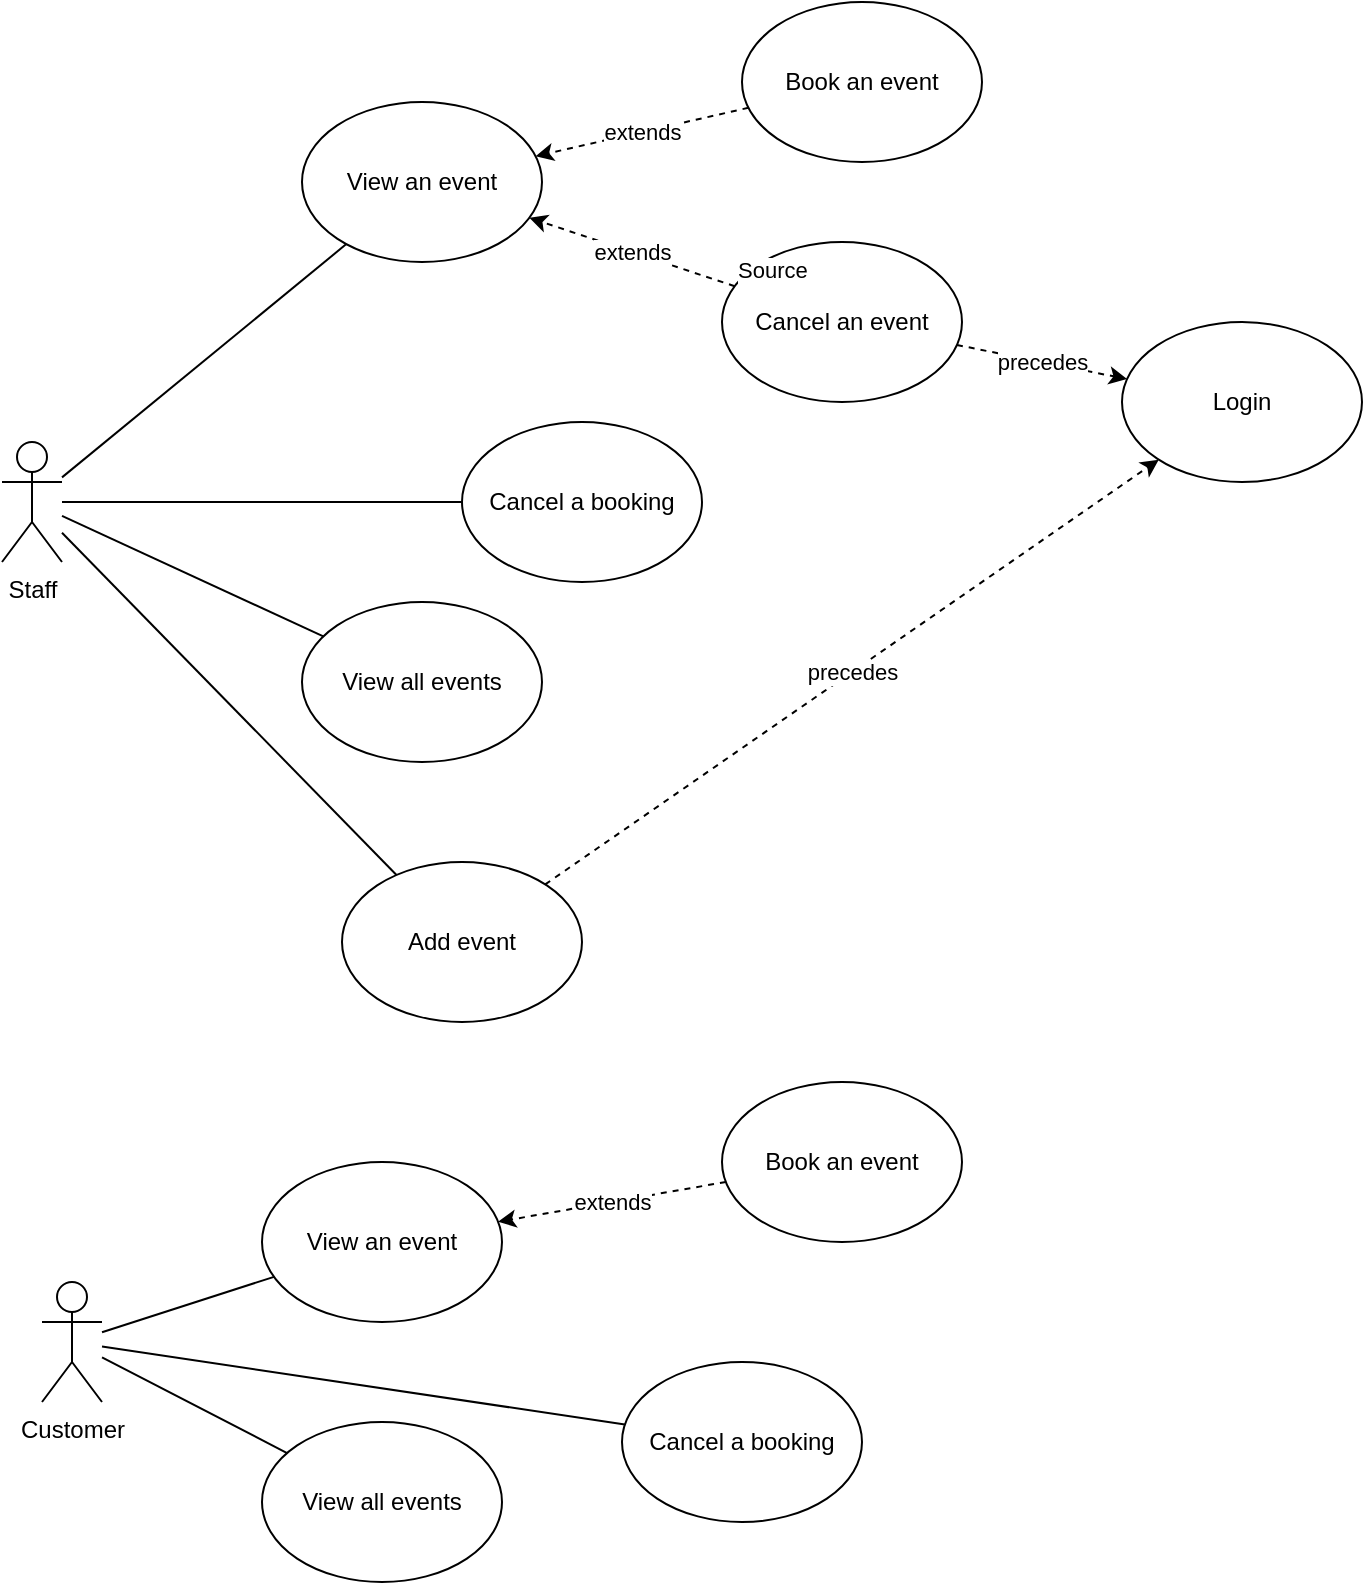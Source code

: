 <mxfile version="20.5.1" type="device"><diagram id="p20byLgM8ctyM5NaOM6W" name="Page-1"><mxGraphModel dx="1355" dy="764" grid="1" gridSize="10" guides="1" tooltips="1" connect="1" arrows="1" fold="1" page="1" pageScale="1" pageWidth="827" pageHeight="1169" math="0" shadow="0"><root><mxCell id="0"/><mxCell id="1" parent="0"/><mxCell id="U1j2QVX-KV-ZM267J627-1" value="Staff" style="shape=umlActor;verticalLabelPosition=bottom;verticalAlign=top;html=1;outlineConnect=0;" vertex="1" parent="1"><mxGeometry x="60" y="240" width="30" height="60" as="geometry"/></mxCell><mxCell id="U1j2QVX-KV-ZM267J627-2" value="View an event" style="ellipse;whiteSpace=wrap;html=1;" vertex="1" parent="1"><mxGeometry x="210" y="70" width="120" height="80" as="geometry"/></mxCell><mxCell id="U1j2QVX-KV-ZM267J627-3" value="Cancel an event" style="ellipse;whiteSpace=wrap;html=1;" vertex="1" parent="1"><mxGeometry x="420" y="140" width="120" height="80" as="geometry"/></mxCell><mxCell id="U1j2QVX-KV-ZM267J627-4" value="Book an event" style="ellipse;whiteSpace=wrap;html=1;" vertex="1" parent="1"><mxGeometry x="430" y="20" width="120" height="80" as="geometry"/></mxCell><mxCell id="U1j2QVX-KV-ZM267J627-5" value="View all events" style="ellipse;whiteSpace=wrap;html=1;" vertex="1" parent="1"><mxGeometry x="210" y="320" width="120" height="80" as="geometry"/></mxCell><mxCell id="U1j2QVX-KV-ZM267J627-6" value="Login" style="ellipse;whiteSpace=wrap;html=1;" vertex="1" parent="1"><mxGeometry x="620" y="180" width="120" height="80" as="geometry"/></mxCell><mxCell id="U1j2QVX-KV-ZM267J627-7" value="Add event" style="ellipse;whiteSpace=wrap;html=1;" vertex="1" parent="1"><mxGeometry x="230" y="450" width="120" height="80" as="geometry"/></mxCell><mxCell id="U1j2QVX-KV-ZM267J627-8" value="Cancel a booking" style="ellipse;whiteSpace=wrap;html=1;" vertex="1" parent="1"><mxGeometry x="290" y="230" width="120" height="80" as="geometry"/></mxCell><mxCell id="U1j2QVX-KV-ZM267J627-9" value="" style="endArrow=none;html=1;rounded=0;" edge="1" parent="1" source="U1j2QVX-KV-ZM267J627-1" target="U1j2QVX-KV-ZM267J627-2"><mxGeometry width="50" height="50" relative="1" as="geometry"><mxPoint x="180" y="270" as="sourcePoint"/><mxPoint x="440" y="370" as="targetPoint"/></mxGeometry></mxCell><mxCell id="U1j2QVX-KV-ZM267J627-10" value="" style="endArrow=classic;html=1;rounded=0;dashed=1;" edge="1" parent="1" source="U1j2QVX-KV-ZM267J627-4" target="U1j2QVX-KV-ZM267J627-2"><mxGeometry relative="1" as="geometry"><mxPoint x="480" y="80" as="sourcePoint"/><mxPoint x="580" y="80" as="targetPoint"/></mxGeometry></mxCell><mxCell id="U1j2QVX-KV-ZM267J627-11" value="extends" style="edgeLabel;resizable=0;html=1;align=center;verticalAlign=middle;" connectable="0" vertex="1" parent="U1j2QVX-KV-ZM267J627-10"><mxGeometry relative="1" as="geometry"/></mxCell><mxCell id="U1j2QVX-KV-ZM267J627-12" value="" style="endArrow=classic;html=1;rounded=0;dashed=1;" edge="1" parent="1" source="U1j2QVX-KV-ZM267J627-3" target="U1j2QVX-KV-ZM267J627-2"><mxGeometry relative="1" as="geometry"><mxPoint x="330" y="400" as="sourcePoint"/><mxPoint x="490" y="400" as="targetPoint"/></mxGeometry></mxCell><mxCell id="U1j2QVX-KV-ZM267J627-13" value="extends" style="edgeLabel;resizable=0;html=1;align=center;verticalAlign=middle;" connectable="0" vertex="1" parent="U1j2QVX-KV-ZM267J627-12"><mxGeometry relative="1" as="geometry"/></mxCell><mxCell id="U1j2QVX-KV-ZM267J627-14" value="Source" style="edgeLabel;resizable=0;html=1;align=left;verticalAlign=bottom;" connectable="0" vertex="1" parent="U1j2QVX-KV-ZM267J627-12"><mxGeometry x="-1" relative="1" as="geometry"/></mxCell><mxCell id="U1j2QVX-KV-ZM267J627-16" value="" style="endArrow=none;html=1;rounded=0;" edge="1" parent="1" source="U1j2QVX-KV-ZM267J627-1" target="U1j2QVX-KV-ZM267J627-7"><mxGeometry width="50" height="50" relative="1" as="geometry"><mxPoint x="80" y="500" as="sourcePoint"/><mxPoint x="130" y="450" as="targetPoint"/></mxGeometry></mxCell><mxCell id="U1j2QVX-KV-ZM267J627-22" value="" style="endArrow=classic;html=1;rounded=0;dashed=1;" edge="1" parent="1" source="U1j2QVX-KV-ZM267J627-3" target="U1j2QVX-KV-ZM267J627-6"><mxGeometry relative="1" as="geometry"><mxPoint x="360" y="400" as="sourcePoint"/><mxPoint x="460" y="400" as="targetPoint"/></mxGeometry></mxCell><mxCell id="U1j2QVX-KV-ZM267J627-23" value="precedes" style="edgeLabel;resizable=0;html=1;align=center;verticalAlign=middle;" connectable="0" vertex="1" parent="U1j2QVX-KV-ZM267J627-22"><mxGeometry relative="1" as="geometry"/></mxCell><mxCell id="U1j2QVX-KV-ZM267J627-24" value="" style="endArrow=classic;html=1;rounded=0;dashed=1;" edge="1" parent="1" source="U1j2QVX-KV-ZM267J627-7" target="U1j2QVX-KV-ZM267J627-6"><mxGeometry relative="1" as="geometry"><mxPoint x="360" y="400" as="sourcePoint"/><mxPoint x="460" y="400" as="targetPoint"/></mxGeometry></mxCell><mxCell id="U1j2QVX-KV-ZM267J627-25" value="precedes" style="edgeLabel;resizable=0;html=1;align=center;verticalAlign=middle;" connectable="0" vertex="1" parent="U1j2QVX-KV-ZM267J627-24"><mxGeometry relative="1" as="geometry"/></mxCell><mxCell id="U1j2QVX-KV-ZM267J627-28" value="" style="endArrow=none;html=1;rounded=0;" edge="1" parent="1" source="U1j2QVX-KV-ZM267J627-1" target="U1j2QVX-KV-ZM267J627-5"><mxGeometry width="50" height="50" relative="1" as="geometry"><mxPoint x="390" y="390" as="sourcePoint"/><mxPoint x="440" y="340" as="targetPoint"/></mxGeometry></mxCell><mxCell id="U1j2QVX-KV-ZM267J627-29" value="Customer" style="shape=umlActor;verticalLabelPosition=bottom;verticalAlign=top;html=1;outlineConnect=0;" vertex="1" parent="1"><mxGeometry x="80" y="660" width="30" height="60" as="geometry"/></mxCell><mxCell id="U1j2QVX-KV-ZM267J627-32" value="View an event" style="ellipse;whiteSpace=wrap;html=1;" vertex="1" parent="1"><mxGeometry x="190" y="600" width="120" height="80" as="geometry"/></mxCell><mxCell id="U1j2QVX-KV-ZM267J627-33" value="Book an event" style="ellipse;whiteSpace=wrap;html=1;" vertex="1" parent="1"><mxGeometry x="420" y="560" width="120" height="80" as="geometry"/></mxCell><mxCell id="U1j2QVX-KV-ZM267J627-34" value="Cancel a booking" style="ellipse;whiteSpace=wrap;html=1;" vertex="1" parent="1"><mxGeometry x="370" y="700" width="120" height="80" as="geometry"/></mxCell><mxCell id="U1j2QVX-KV-ZM267J627-35" value="View all events" style="ellipse;whiteSpace=wrap;html=1;" vertex="1" parent="1"><mxGeometry x="190" y="730" width="120" height="80" as="geometry"/></mxCell><mxCell id="U1j2QVX-KV-ZM267J627-36" value="" style="endArrow=none;html=1;rounded=0;" edge="1" parent="1" source="U1j2QVX-KV-ZM267J627-29" target="U1j2QVX-KV-ZM267J627-32"><mxGeometry width="50" height="50" relative="1" as="geometry"><mxPoint x="370" y="490" as="sourcePoint"/><mxPoint x="420" y="440" as="targetPoint"/></mxGeometry></mxCell><mxCell id="U1j2QVX-KV-ZM267J627-37" value="" style="endArrow=none;html=1;rounded=0;" edge="1" parent="1" source="U1j2QVX-KV-ZM267J627-29" target="U1j2QVX-KV-ZM267J627-35"><mxGeometry width="50" height="50" relative="1" as="geometry"><mxPoint x="150" y="710" as="sourcePoint"/><mxPoint x="420" y="440" as="targetPoint"/></mxGeometry></mxCell><mxCell id="U1j2QVX-KV-ZM267J627-38" value="" style="endArrow=none;html=1;rounded=0;" edge="1" parent="1" source="U1j2QVX-KV-ZM267J627-1" target="U1j2QVX-KV-ZM267J627-8"><mxGeometry width="50" height="50" relative="1" as="geometry"><mxPoint x="370" y="490" as="sourcePoint"/><mxPoint x="420" y="440" as="targetPoint"/></mxGeometry></mxCell><mxCell id="U1j2QVX-KV-ZM267J627-39" value="" style="endArrow=classic;html=1;rounded=0;dashed=1;" edge="1" parent="1" source="U1j2QVX-KV-ZM267J627-33" target="U1j2QVX-KV-ZM267J627-32"><mxGeometry relative="1" as="geometry"><mxPoint x="330" y="460" as="sourcePoint"/><mxPoint x="430" y="460" as="targetPoint"/></mxGeometry></mxCell><mxCell id="U1j2QVX-KV-ZM267J627-40" value="extends" style="edgeLabel;resizable=0;html=1;align=center;verticalAlign=middle;" connectable="0" vertex="1" parent="U1j2QVX-KV-ZM267J627-39"><mxGeometry relative="1" as="geometry"/></mxCell><mxCell id="U1j2QVX-KV-ZM267J627-42" value="" style="endArrow=none;html=1;rounded=0;" edge="1" parent="1" source="U1j2QVX-KV-ZM267J627-29" target="U1j2QVX-KV-ZM267J627-34"><mxGeometry width="50" height="50" relative="1" as="geometry"><mxPoint x="350" y="490" as="sourcePoint"/><mxPoint x="400" y="440" as="targetPoint"/></mxGeometry></mxCell></root></mxGraphModel></diagram></mxfile>